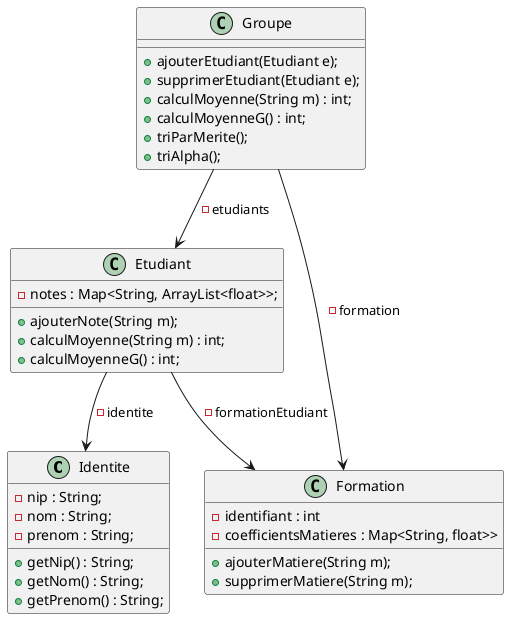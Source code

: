 @startuml

'''classes

class Identite{

    - nip : String;
    - nom : String;
    - prenom : String;

    + getNip() : String;
    + getNom() : String;
    + getPrenom() : String;

}

class Etudiant{
    - notes : Map<String, ArrayList<float>>;

    + ajouterNote(String m);
    + calculMoyenne(String m) : int;
    + calculMoyenneG() : int;


}

class Formation{
    - identifiant : int
    - coefficientsMatieres : Map<String, float>>

    + ajouterMatiere(String m);
    + supprimerMatiere(String m);

}

class Groupe{

    + ajouterEtudiant(Etudiant e);
    + supprimerEtudiant(Etudiant e);
    + calculMoyenne(String m) : int;
    + calculMoyenneG() : int;
    + triParMerite();
    + triAlpha();

}


Groupe --> Etudiant : - etudiants
Etudiant --> Identite : - identite
Etudiant --> Formation : - formationEtudiant
Groupe --> Formation : - formation
@enduml
